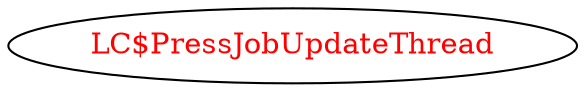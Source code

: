 digraph dependencyGraph {
 concentrate=true;
 ranksep="2.0";
 rankdir="LR"; 
 splines="ortho";
"LC$PressJobUpdateThread" [fontcolor="red"];
}